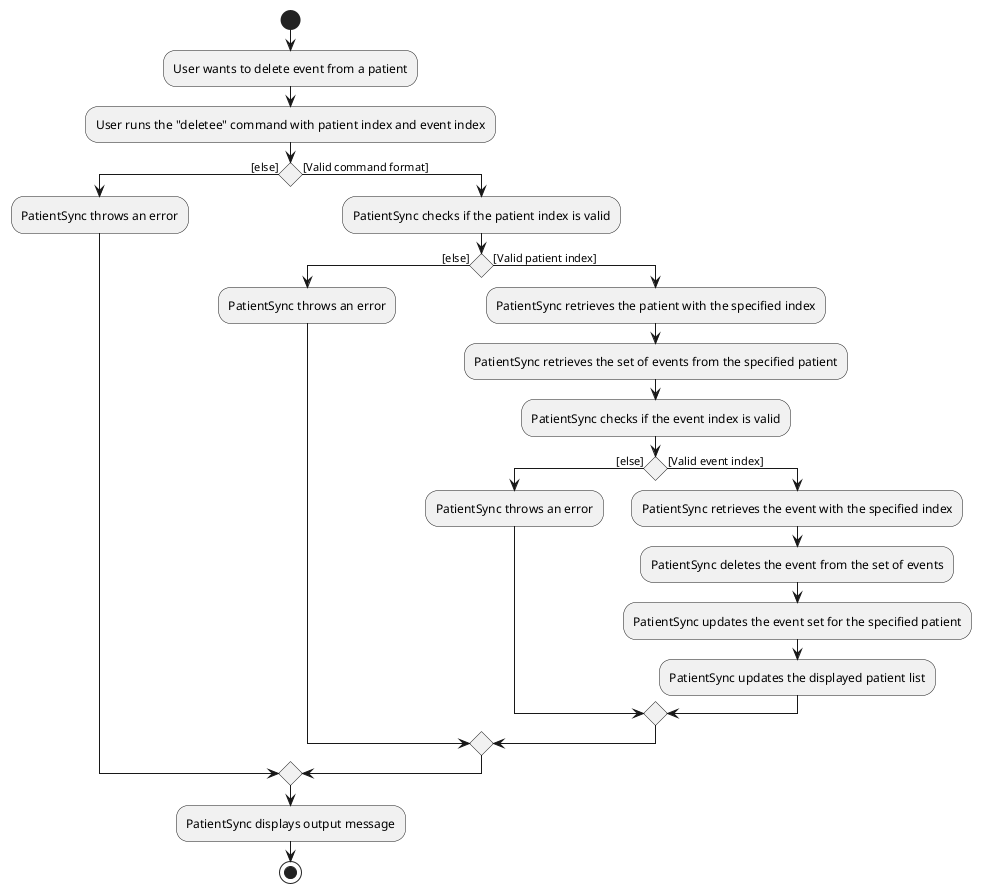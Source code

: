 @startuml
start
:User wants to delete event from a patient;
:User runs the "deletee" command with patient index and event index;
if () then ([else])
    :PatientSync throws an error;
else ([Valid command format])
    :PatientSync checks if the patient index is valid;
    if () then ([else])
        :PatientSync throws an error;
    else ([Valid patient index])
        :PatientSync retrieves the patient with the specified index;
        :PatientSync retrieves the set of events from the specified patient;
        :PatientSync checks if the event index is valid;
        if () then ([else])
            :PatientSync throws an error;
        else ([Valid event index])
            :PatientSync retrieves the event with the specified index;
            :PatientSync deletes the event from the set of events;
            :PatientSync updates the event set for the specified patient;
            :PatientSync updates the displayed patient list;
        endif
    endif
endif
:PatientSync displays output message;
stop
@enduml

